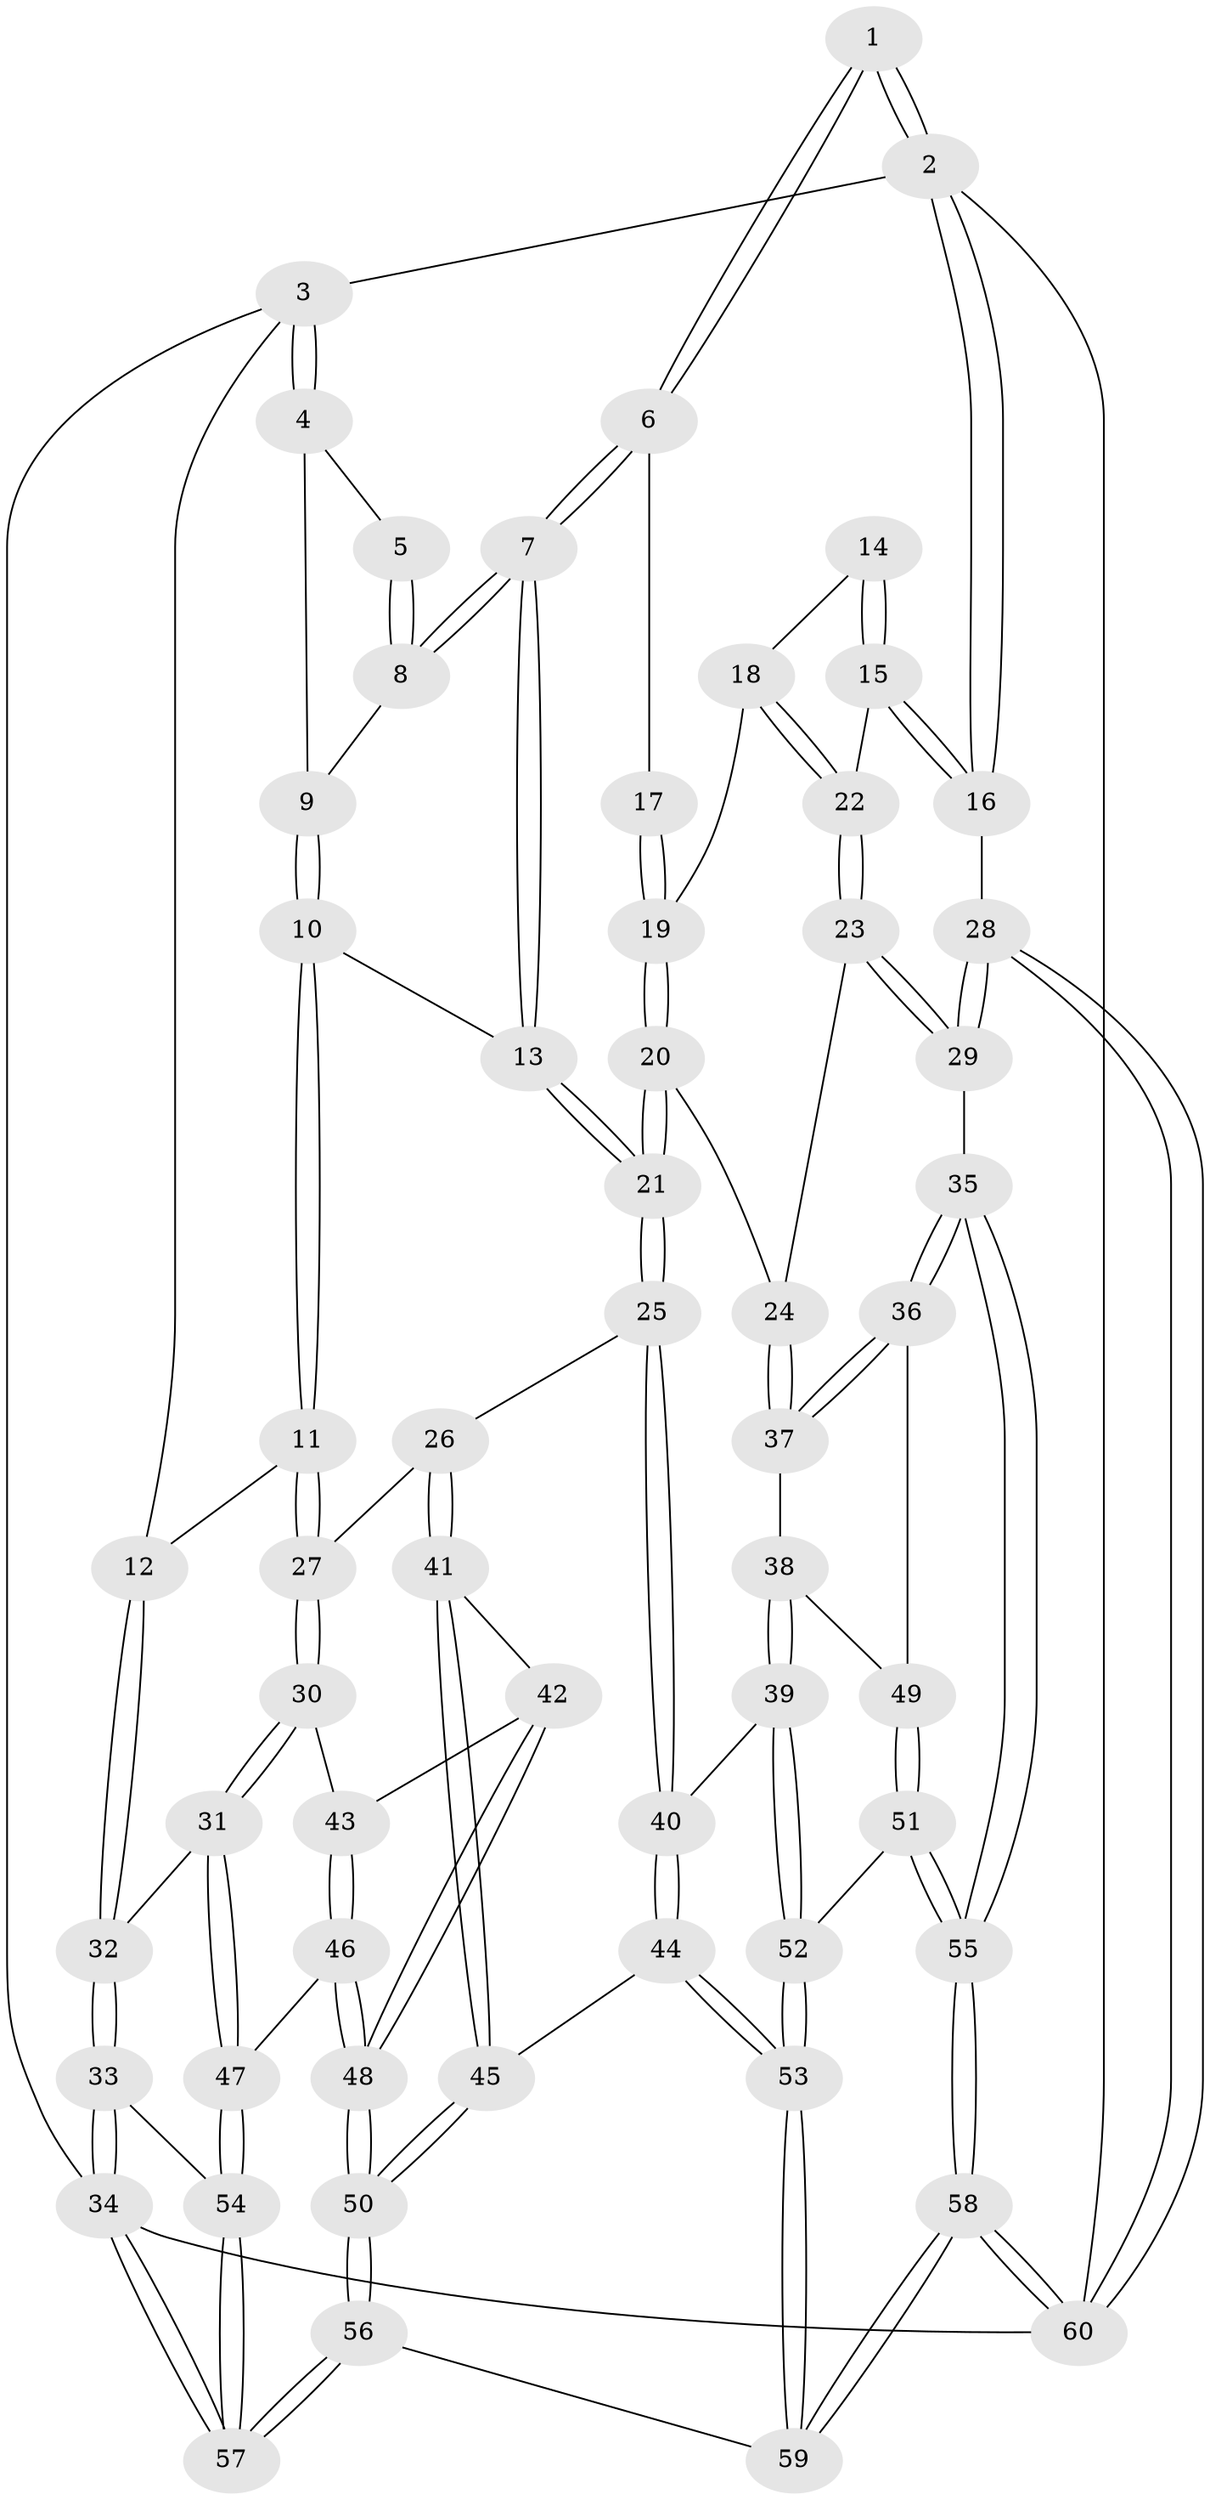 // Generated by graph-tools (version 1.1) at 2025/27/03/09/25 03:27:04]
// undirected, 60 vertices, 147 edges
graph export_dot {
graph [start="1"]
  node [color=gray90,style=filled];
  1 [pos="+0.7213379316825663+0"];
  2 [pos="+1+0"];
  3 [pos="+0+0"];
  4 [pos="+0.20188789493038153+0"];
  5 [pos="+0.4315575915546795+0"];
  6 [pos="+0.725491282549488+0.15157608483651952"];
  7 [pos="+0.6645453462458545+0.18109725776443272"];
  8 [pos="+0.5552432520014979+0.14806974057023053"];
  9 [pos="+0.3885881354647063+0.16651990291754482"];
  10 [pos="+0.3309898152821481+0.2844643267189309"];
  11 [pos="+0.2606662881627727+0.34782999908849216"];
  12 [pos="+0+0.08360517797569038"];
  13 [pos="+0.593524392342355+0.35053672325245955"];
  14 [pos="+0.8980162206147703+0.17872764484325165"];
  15 [pos="+1+0.19051893141269297"];
  16 [pos="+1+0.18138590253583037"];
  17 [pos="+0.7320778491578226+0.15443286108592638"];
  18 [pos="+0.8426886213276751+0.3854090238055076"];
  19 [pos="+0.7849465369836365+0.3511040373263694"];
  20 [pos="+0.6990340987581384+0.5038510525366826"];
  21 [pos="+0.5988077056760028+0.5074499476102825"];
  22 [pos="+0.8552921148368942+0.4006621888489463"];
  23 [pos="+0.857759780056896+0.4752066818662806"];
  24 [pos="+0.7191321935676481+0.5088075753512773"];
  25 [pos="+0.5700473094069252+0.5386980726663806"];
  26 [pos="+0.5278437189694659+0.5457202375632529"];
  27 [pos="+0.27496007172426773+0.4174787055779501"];
  28 [pos="+1+0.6081706771399068"];
  29 [pos="+1+0.6086193895860378"];
  30 [pos="+0.18920023967204008+0.5777609947906261"];
  31 [pos="+0.012742355342065907+0.5934386273688088"];
  32 [pos="+0+0.5778914322711937"];
  33 [pos="+0+0.7734034840389318"];
  34 [pos="+0+1"];
  35 [pos="+1+0.6600781965422324"];
  36 [pos="+0.9709047459274618+0.665496780501826"];
  37 [pos="+0.7758591783006377+0.5832499258448072"];
  38 [pos="+0.7715285457130021+0.7001942279365532"];
  39 [pos="+0.7118251014757869+0.7306249964032359"];
  40 [pos="+0.6353836763580432+0.7008950972087691"];
  41 [pos="+0.41479751958551314+0.6794702024842251"];
  42 [pos="+0.28180408122407763+0.6565151174378493"];
  43 [pos="+0.1982673416399731+0.5938791138336993"];
  44 [pos="+0.6049713610184319+0.7538850517473669"];
  45 [pos="+0.42790458096342665+0.8645645582775965"];
  46 [pos="+0.16531098151569035+0.7902122454291468"];
  47 [pos="+0.11370084042637621+0.7864227066248073"];
  48 [pos="+0.27264074569011215+0.9136696068090935"];
  49 [pos="+0.8804259420054927+0.7019622309659443"];
  50 [pos="+0.350160944071314+1"];
  51 [pos="+0.8079210773553532+0.8301525724805003"];
  52 [pos="+0.7412197173235848+0.7979102191556701"];
  53 [pos="+0.659079344409471+0.9256483159898755"];
  54 [pos="+0.010544756460203978+0.8344890833274208"];
  55 [pos="+0.8506064591386925+0.8997873880387962"];
  56 [pos="+0.35141367156025827+1"];
  57 [pos="+0.2969093604326752+1"];
  58 [pos="+0.9008051018030447+1"];
  59 [pos="+0.6227881012088681+1"];
  60 [pos="+1+1"];
  1 -- 2;
  1 -- 2;
  1 -- 6;
  1 -- 6;
  2 -- 3;
  2 -- 16;
  2 -- 16;
  2 -- 60;
  3 -- 4;
  3 -- 4;
  3 -- 12;
  3 -- 34;
  4 -- 5;
  4 -- 9;
  5 -- 8;
  5 -- 8;
  6 -- 7;
  6 -- 7;
  6 -- 17;
  7 -- 8;
  7 -- 8;
  7 -- 13;
  7 -- 13;
  8 -- 9;
  9 -- 10;
  9 -- 10;
  10 -- 11;
  10 -- 11;
  10 -- 13;
  11 -- 12;
  11 -- 27;
  11 -- 27;
  12 -- 32;
  12 -- 32;
  13 -- 21;
  13 -- 21;
  14 -- 15;
  14 -- 15;
  14 -- 18;
  15 -- 16;
  15 -- 16;
  15 -- 22;
  16 -- 28;
  17 -- 19;
  17 -- 19;
  18 -- 19;
  18 -- 22;
  18 -- 22;
  19 -- 20;
  19 -- 20;
  20 -- 21;
  20 -- 21;
  20 -- 24;
  21 -- 25;
  21 -- 25;
  22 -- 23;
  22 -- 23;
  23 -- 24;
  23 -- 29;
  23 -- 29;
  24 -- 37;
  24 -- 37;
  25 -- 26;
  25 -- 40;
  25 -- 40;
  26 -- 27;
  26 -- 41;
  26 -- 41;
  27 -- 30;
  27 -- 30;
  28 -- 29;
  28 -- 29;
  28 -- 60;
  28 -- 60;
  29 -- 35;
  30 -- 31;
  30 -- 31;
  30 -- 43;
  31 -- 32;
  31 -- 47;
  31 -- 47;
  32 -- 33;
  32 -- 33;
  33 -- 34;
  33 -- 34;
  33 -- 54;
  34 -- 57;
  34 -- 57;
  34 -- 60;
  35 -- 36;
  35 -- 36;
  35 -- 55;
  35 -- 55;
  36 -- 37;
  36 -- 37;
  36 -- 49;
  37 -- 38;
  38 -- 39;
  38 -- 39;
  38 -- 49;
  39 -- 40;
  39 -- 52;
  39 -- 52;
  40 -- 44;
  40 -- 44;
  41 -- 42;
  41 -- 45;
  41 -- 45;
  42 -- 43;
  42 -- 48;
  42 -- 48;
  43 -- 46;
  43 -- 46;
  44 -- 45;
  44 -- 53;
  44 -- 53;
  45 -- 50;
  45 -- 50;
  46 -- 47;
  46 -- 48;
  46 -- 48;
  47 -- 54;
  47 -- 54;
  48 -- 50;
  48 -- 50;
  49 -- 51;
  49 -- 51;
  50 -- 56;
  50 -- 56;
  51 -- 52;
  51 -- 55;
  51 -- 55;
  52 -- 53;
  52 -- 53;
  53 -- 59;
  53 -- 59;
  54 -- 57;
  54 -- 57;
  55 -- 58;
  55 -- 58;
  56 -- 57;
  56 -- 57;
  56 -- 59;
  58 -- 59;
  58 -- 59;
  58 -- 60;
  58 -- 60;
}
